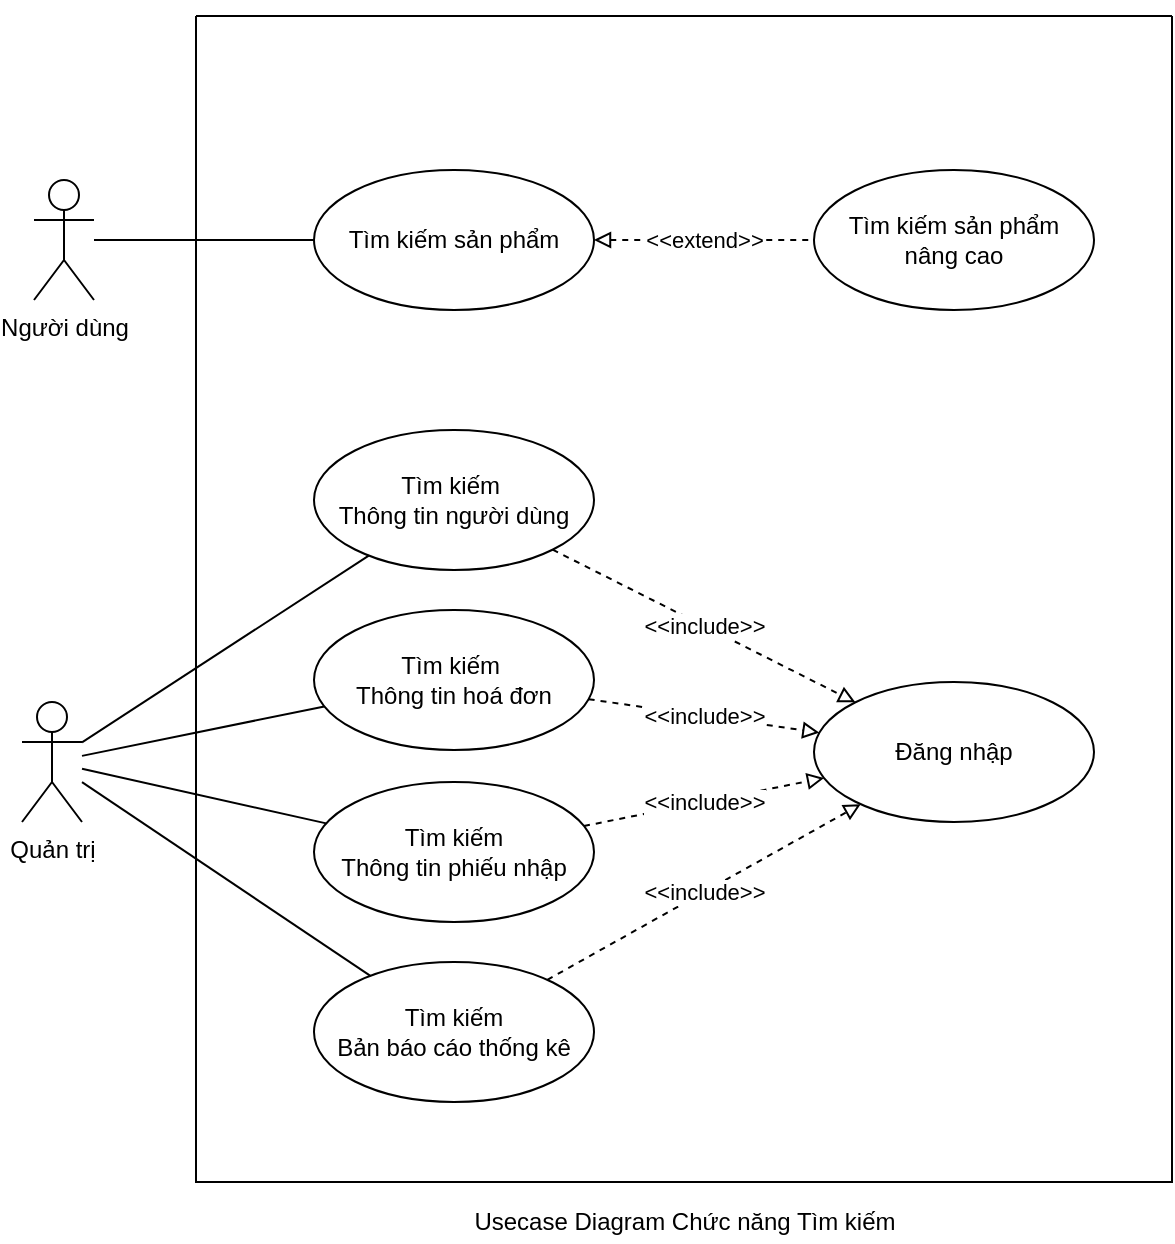 <mxfile version="16.5.1" type="device"><diagram id="eaRcA5cD4J3pZK5ogcdu" name="Page-1"><mxGraphModel dx="1221" dy="1911" grid="1" gridSize="10" guides="1" tooltips="1" connect="1" arrows="1" fold="1" page="1" pageScale="1" pageWidth="850" pageHeight="1100" math="0" shadow="0"><root><mxCell id="0"/><mxCell id="1" parent="0"/><mxCell id="1wCWkCasWox4JVjCag2D-4" style="rounded=0;orthogonalLoop=1;jettySize=auto;html=1;endArrow=none;endFill=0;" parent="1" source="1wCWkCasWox4JVjCag2D-1" target="1wCWkCasWox4JVjCag2D-3" edge="1"><mxGeometry relative="1" as="geometry"/></mxCell><mxCell id="1wCWkCasWox4JVjCag2D-1" value="Người dùng" style="shape=umlActor;verticalLabelPosition=bottom;verticalAlign=top;html=1;outlineConnect=0;" parent="1" vertex="1"><mxGeometry x="144" y="-775" width="30" height="60" as="geometry"/></mxCell><mxCell id="1wCWkCasWox4JVjCag2D-2" value="" style="swimlane;startSize=0;" parent="1" vertex="1"><mxGeometry x="225" y="-857" width="488" height="583" as="geometry"/></mxCell><mxCell id="U6hmUHJ75ZVu-rKsSTNu-3" value="&amp;lt;&amp;lt;extend&amp;gt;&amp;gt;" style="edgeStyle=none;rounded=0;orthogonalLoop=1;jettySize=auto;html=1;dashed=1;startArrow=block;startFill=0;endArrow=none;endFill=0;" parent="1wCWkCasWox4JVjCag2D-2" source="1wCWkCasWox4JVjCag2D-3" target="U6hmUHJ75ZVu-rKsSTNu-2" edge="1"><mxGeometry relative="1" as="geometry"/></mxCell><mxCell id="1wCWkCasWox4JVjCag2D-3" value="Tìm kiếm sản phẩm" style="ellipse;whiteSpace=wrap;html=1;" parent="1wCWkCasWox4JVjCag2D-2" vertex="1"><mxGeometry x="59" y="77" width="140" height="70" as="geometry"/></mxCell><mxCell id="U6hmUHJ75ZVu-rKsSTNu-2" value="Tìm kiếm sản phẩm &lt;br&gt;nâng cao" style="ellipse;whiteSpace=wrap;html=1;" parent="1wCWkCasWox4JVjCag2D-2" vertex="1"><mxGeometry x="309" y="77" width="140" height="70" as="geometry"/></mxCell><mxCell id="D7N_3uG3HCBKrBza7pT9-3" value="Tìm kiếm&amp;nbsp;&lt;br&gt;Thông tin người dùng" style="ellipse;whiteSpace=wrap;html=1;" vertex="1" parent="1wCWkCasWox4JVjCag2D-2"><mxGeometry x="59" y="207" width="140" height="70" as="geometry"/></mxCell><mxCell id="D7N_3uG3HCBKrBza7pT9-7" value="Tìm kiếm&amp;nbsp;&lt;br&gt;Thông tin hoá đơn" style="ellipse;whiteSpace=wrap;html=1;" vertex="1" parent="1wCWkCasWox4JVjCag2D-2"><mxGeometry x="59" y="297" width="140" height="70" as="geometry"/></mxCell><mxCell id="D7N_3uG3HCBKrBza7pT9-13" value="Tìm kiếm&lt;br&gt;Thông tin phiếu nhập" style="ellipse;whiteSpace=wrap;html=1;" vertex="1" parent="1wCWkCasWox4JVjCag2D-2"><mxGeometry x="59" y="383" width="140" height="70" as="geometry"/></mxCell><mxCell id="D7N_3uG3HCBKrBza7pT9-16" value="Đăng nhập" style="ellipse;whiteSpace=wrap;html=1;" vertex="1" parent="1wCWkCasWox4JVjCag2D-2"><mxGeometry x="309" y="333" width="140" height="70" as="geometry"/></mxCell><mxCell id="D7N_3uG3HCBKrBza7pT9-17" value="&amp;lt;&amp;lt;include&amp;gt;&amp;gt;" style="edgeStyle=none;rounded=0;orthogonalLoop=1;jettySize=auto;html=1;dashed=1;startArrow=none;startFill=0;endArrow=block;endFill=0;" edge="1" parent="1wCWkCasWox4JVjCag2D-2" source="D7N_3uG3HCBKrBza7pT9-3" target="D7N_3uG3HCBKrBza7pT9-16"><mxGeometry relative="1" as="geometry"><mxPoint x="219" y="217" as="sourcePoint"/><mxPoint x="329" y="217" as="targetPoint"/></mxGeometry></mxCell><mxCell id="D7N_3uG3HCBKrBza7pT9-18" value="&amp;lt;&amp;lt;include&amp;gt;&amp;gt;" style="edgeStyle=none;rounded=0;orthogonalLoop=1;jettySize=auto;html=1;dashed=1;startArrow=none;startFill=0;endArrow=block;endFill=0;" edge="1" parent="1wCWkCasWox4JVjCag2D-2" source="D7N_3uG3HCBKrBza7pT9-7" target="D7N_3uG3HCBKrBza7pT9-16"><mxGeometry relative="1" as="geometry"><mxPoint x="194.125" y="273.571" as="sourcePoint"/><mxPoint x="313.826" y="320.46" as="targetPoint"/></mxGeometry></mxCell><mxCell id="D7N_3uG3HCBKrBza7pT9-19" value="&amp;lt;&amp;lt;include&amp;gt;&amp;gt;" style="edgeStyle=none;rounded=0;orthogonalLoop=1;jettySize=auto;html=1;dashed=1;startArrow=none;startFill=0;endArrow=block;endFill=0;" edge="1" parent="1wCWkCasWox4JVjCag2D-2" source="D7N_3uG3HCBKrBza7pT9-13" target="D7N_3uG3HCBKrBza7pT9-16"><mxGeometry relative="1" as="geometry"><mxPoint x="209.0" y="342" as="sourcePoint"/><mxPoint x="299.0" y="342" as="targetPoint"/></mxGeometry></mxCell><mxCell id="D7N_3uG3HCBKrBza7pT9-21" value="Tìm kiếm&lt;br&gt;Bản báo cáo thống kê" style="ellipse;whiteSpace=wrap;html=1;" vertex="1" parent="1wCWkCasWox4JVjCag2D-2"><mxGeometry x="59" y="473" width="140" height="70" as="geometry"/></mxCell><mxCell id="D7N_3uG3HCBKrBza7pT9-24" value="&amp;lt;&amp;lt;include&amp;gt;&amp;gt;" style="edgeStyle=none;rounded=0;orthogonalLoop=1;jettySize=auto;html=1;dashed=1;startArrow=none;startFill=0;endArrow=block;endFill=0;" edge="1" parent="1wCWkCasWox4JVjCag2D-2" source="D7N_3uG3HCBKrBza7pT9-21" target="D7N_3uG3HCBKrBza7pT9-16"><mxGeometry relative="1" as="geometry"><mxPoint x="196.698" y="408.182" as="sourcePoint"/><mxPoint x="331.295" y="361.812" as="targetPoint"/></mxGeometry></mxCell><mxCell id="1wCWkCasWox4JVjCag2D-20" style="edgeStyle=none;rounded=0;orthogonalLoop=1;jettySize=auto;html=1;exitX=0.5;exitY=0;exitDx=0;exitDy=0;dashed=1;strokeColor=default;" parent="1" source="1wCWkCasWox4JVjCag2D-2" target="1wCWkCasWox4JVjCag2D-2" edge="1"><mxGeometry relative="1" as="geometry"/></mxCell><mxCell id="D7N_3uG3HCBKrBza7pT9-2" value="Quản trị" style="shape=umlActor;verticalLabelPosition=bottom;verticalAlign=top;html=1;outlineConnect=0;" vertex="1" parent="1"><mxGeometry x="138" y="-514" width="30" height="60" as="geometry"/></mxCell><mxCell id="D7N_3uG3HCBKrBza7pT9-10" style="rounded=0;orthogonalLoop=1;jettySize=auto;html=1;endArrow=none;endFill=0;" edge="1" parent="1" source="D7N_3uG3HCBKrBza7pT9-2" target="D7N_3uG3HCBKrBza7pT9-7"><mxGeometry relative="1" as="geometry"><mxPoint x="164" y="-525.5" as="sourcePoint"/><mxPoint x="274" y="-525.5" as="targetPoint"/></mxGeometry></mxCell><mxCell id="D7N_3uG3HCBKrBza7pT9-12" style="rounded=0;orthogonalLoop=1;jettySize=auto;html=1;endArrow=none;endFill=0;" edge="1" parent="1" source="D7N_3uG3HCBKrBza7pT9-2" target="D7N_3uG3HCBKrBza7pT9-3"><mxGeometry relative="1" as="geometry"><mxPoint x="174.0" y="-515" as="sourcePoint"/><mxPoint x="294.0" y="-515" as="targetPoint"/></mxGeometry></mxCell><mxCell id="D7N_3uG3HCBKrBza7pT9-15" style="rounded=0;orthogonalLoop=1;jettySize=auto;html=1;endArrow=none;endFill=0;" edge="1" parent="1" source="D7N_3uG3HCBKrBza7pT9-2" target="D7N_3uG3HCBKrBza7pT9-13"><mxGeometry relative="1" as="geometry"><mxPoint x="174.0" y="-515" as="sourcePoint"/><mxPoint x="294.0" y="-515" as="targetPoint"/></mxGeometry></mxCell><mxCell id="D7N_3uG3HCBKrBza7pT9-20" value="Usecase Diagram Chức năng Tìm kiếm" style="text;html=1;align=center;verticalAlign=middle;resizable=0;points=[];autosize=1;strokeColor=none;fillColor=none;" vertex="1" parent="1"><mxGeometry x="354" y="-264" width="230" height="20" as="geometry"/></mxCell><mxCell id="D7N_3uG3HCBKrBza7pT9-22" style="rounded=0;orthogonalLoop=1;jettySize=auto;html=1;endArrow=none;endFill=0;" edge="1" parent="1" source="D7N_3uG3HCBKrBza7pT9-2" target="D7N_3uG3HCBKrBza7pT9-21"><mxGeometry relative="1" as="geometry"><mxPoint x="174" y="-461.142" as="sourcePoint"/><mxPoint x="298.55" y="-437.413" as="targetPoint"/></mxGeometry></mxCell></root></mxGraphModel></diagram></mxfile>